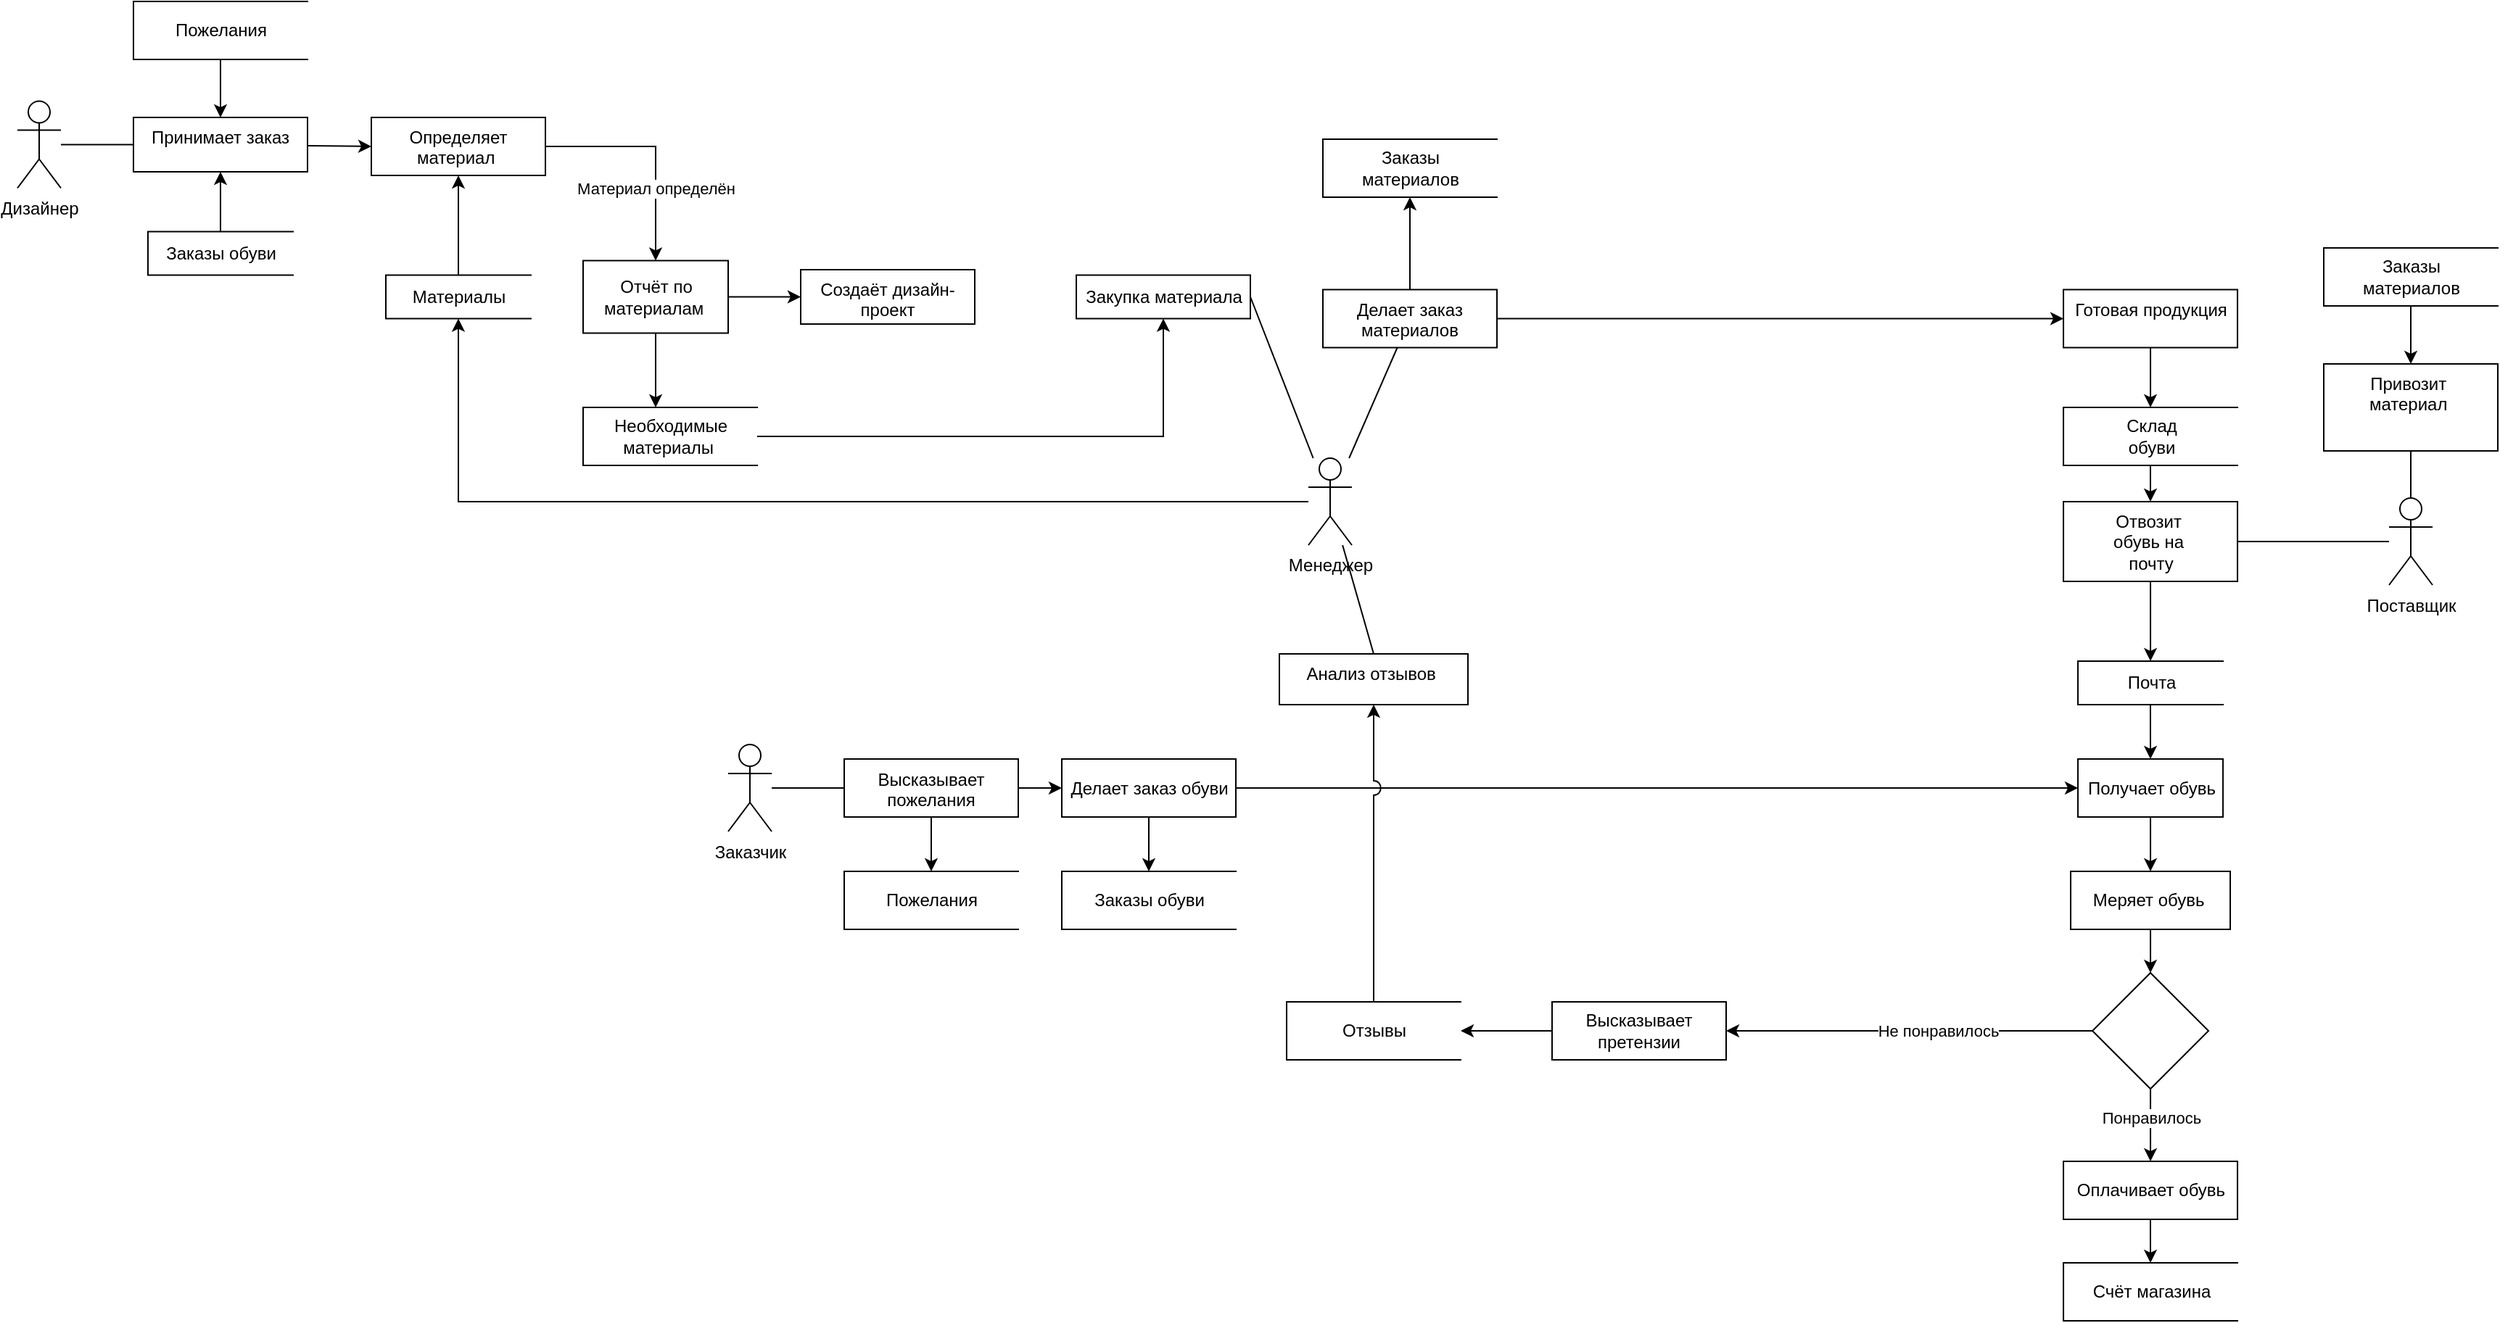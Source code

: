 <mxfile version="15.5.6" type="github">
  <diagram id="mXCVVQWNi-sslRLq3h-p" name="Page-1">
    <mxGraphModel dx="1744" dy="883" grid="1" gridSize="10" guides="1" tooltips="1" connect="1" arrows="1" fold="1" page="1" pageScale="1" pageWidth="827" pageHeight="1169" math="0" shadow="0">
      <root>
        <mxCell id="0" />
        <mxCell id="1" parent="0" />
        <mxCell id="XSY1yeOnRQhpfpJGHAep-28" value="" style="edgeStyle=none;rounded=0;orthogonalLoop=1;jettySize=auto;html=1;endArrow=none;endFill=0;strokeColor=default;" parent="1" source="1pSOw8y4-gbjchUKyuf3-8" target="XSY1yeOnRQhpfpJGHAep-27" edge="1">
          <mxGeometry relative="1" as="geometry" />
        </mxCell>
        <mxCell id="HYLAA1VhH5oQVResvfw8-6" style="edgeStyle=none;rounded=0;orthogonalLoop=1;jettySize=auto;html=1;endArrow=classic;endFill=1;" parent="1" source="1pSOw8y4-gbjchUKyuf3-8" target="XSY1yeOnRQhpfpJGHAep-13" edge="1">
          <mxGeometry relative="1" as="geometry">
            <Array as="points">
              <mxPoint x="154" y="585" />
            </Array>
          </mxGeometry>
        </mxCell>
        <mxCell id="1pSOw8y4-gbjchUKyuf3-8" value="Менеджер" style="shape=umlActor;verticalLabelPosition=bottom;verticalAlign=top;html=1;outlineConnect=0;" parent="1" vertex="1">
          <mxGeometry x="740" y="555" width="30" height="60" as="geometry" />
        </mxCell>
        <mxCell id="XSY1yeOnRQhpfpJGHAep-78" value="" style="edgeStyle=none;rounded=0;orthogonalLoop=1;jettySize=auto;html=1;endArrow=none;endFill=0;strokeColor=#000000;" parent="1" source="1pSOw8y4-gbjchUKyuf3-10" target="XSY1yeOnRQhpfpJGHAep-77" edge="1">
          <mxGeometry relative="1" as="geometry" />
        </mxCell>
        <mxCell id="1pSOw8y4-gbjchUKyuf3-10" value="Заказчик" style="shape=umlActor;verticalLabelPosition=bottom;verticalAlign=top;html=1;outlineConnect=0;" parent="1" vertex="1">
          <mxGeometry x="340" y="752.5" width="30" height="60" as="geometry" />
        </mxCell>
        <mxCell id="DXugvS3O_4wGoF1Q2Cko-7" style="edgeStyle=orthogonalEdgeStyle;rounded=0;orthogonalLoop=1;jettySize=auto;html=1;endArrow=none;endFill=0;" edge="1" parent="1" source="1pSOw8y4-gbjchUKyuf3-11" target="-94WILKV2bw8eyf0Mif1-34">
          <mxGeometry relative="1" as="geometry" />
        </mxCell>
        <mxCell id="DXugvS3O_4wGoF1Q2Cko-9" style="edgeStyle=orthogonalEdgeStyle;rounded=0;orthogonalLoop=1;jettySize=auto;html=1;endArrow=none;endFill=0;" edge="1" parent="1" source="1pSOw8y4-gbjchUKyuf3-11" target="DXugvS3O_4wGoF1Q2Cko-3">
          <mxGeometry relative="1" as="geometry" />
        </mxCell>
        <mxCell id="1pSOw8y4-gbjchUKyuf3-11" value="Поставщик" style="shape=umlActor;verticalLabelPosition=bottom;verticalAlign=top;html=1;outlineConnect=0;" parent="1" vertex="1">
          <mxGeometry x="1485" y="582.5" width="30" height="60" as="geometry" />
        </mxCell>
        <mxCell id="KuPf0-VXv91J2YtnLAzy-14" value="" style="rounded=0;orthogonalLoop=1;jettySize=auto;html=1;labelBorderColor=none;endArrow=none;endFill=0;" parent="1" source="1pSOw8y4-gbjchUKyuf3-13" target="KuPf0-VXv91J2YtnLAzy-13" edge="1">
          <mxGeometry relative="1" as="geometry" />
        </mxCell>
        <mxCell id="1pSOw8y4-gbjchUKyuf3-13" value="Дизайнер" style="shape=umlActor;verticalLabelPosition=bottom;verticalAlign=top;html=1;outlineConnect=0;" parent="1" vertex="1">
          <mxGeometry x="-150" y="308.75" width="30" height="60" as="geometry" />
        </mxCell>
        <mxCell id="-94WILKV2bw8eyf0Mif1-46" style="edgeStyle=orthogonalEdgeStyle;rounded=0;sketch=0;jumpStyle=none;jumpSize=10;orthogonalLoop=1;jettySize=auto;html=1;entryX=0.5;entryY=0;entryDx=0;entryDy=0;shadow=0;labelBorderColor=none;verticalAlign=middle;" parent="1" source="KuPf0-VXv91J2YtnLAzy-1" target="-94WILKV2bw8eyf0Mif1-11" edge="1">
          <mxGeometry relative="1" as="geometry" />
        </mxCell>
        <mxCell id="-94WILKV2bw8eyf0Mif1-48" style="edgeStyle=orthogonalEdgeStyle;rounded=0;sketch=0;jumpStyle=none;jumpSize=10;orthogonalLoop=1;jettySize=auto;html=1;entryX=0;entryY=0.5;entryDx=0;entryDy=0;shadow=0;labelBorderColor=none;verticalAlign=middle;" parent="1" source="KuPf0-VXv91J2YtnLAzy-1" target="XSY1yeOnRQhpfpJGHAep-48" edge="1">
          <mxGeometry relative="1" as="geometry">
            <mxPoint x="845" y="782.5" as="targetPoint" />
          </mxGeometry>
        </mxCell>
        <mxCell id="KuPf0-VXv91J2YtnLAzy-1" value="Делает заказ обуви" style="html=1;dashed=0;whitespace=wrap;" parent="1" vertex="1">
          <mxGeometry x="570" y="762.5" width="120" height="40" as="geometry" />
        </mxCell>
        <mxCell id="KuPf0-VXv91J2YtnLAzy-7" value="Анализ отзывов&amp;nbsp;" style="whiteSpace=wrap;html=1;verticalAlign=top;" parent="1" vertex="1">
          <mxGeometry x="720" y="690" width="130" height="35" as="geometry" />
        </mxCell>
        <mxCell id="KuPf0-VXv91J2YtnLAzy-12" value="" style="endArrow=none;html=1;rounded=0;labelBorderColor=none;exitX=0.5;exitY=0;exitDx=0;exitDy=0;" parent="1" source="KuPf0-VXv91J2YtnLAzy-7" target="1pSOw8y4-gbjchUKyuf3-8" edge="1">
          <mxGeometry width="50" height="50" relative="1" as="geometry">
            <mxPoint x="640" y="813.75" as="sourcePoint" />
            <mxPoint x="690" y="763.75" as="targetPoint" />
          </mxGeometry>
        </mxCell>
        <mxCell id="XSY1yeOnRQhpfpJGHAep-20" style="edgeStyle=none;rounded=0;orthogonalLoop=1;jettySize=auto;html=1;entryX=0;entryY=0.5;entryDx=0;entryDy=0;endArrow=classic;endFill=1;strokeColor=default;" parent="1" source="KuPf0-VXv91J2YtnLAzy-13" target="KuPf0-VXv91J2YtnLAzy-15" edge="1">
          <mxGeometry relative="1" as="geometry" />
        </mxCell>
        <mxCell id="KuPf0-VXv91J2YtnLAzy-13" value="Принимает заказ" style="whiteSpace=wrap;html=1;verticalAlign=top;" parent="1" vertex="1">
          <mxGeometry x="-70" y="320" width="120" height="37.5" as="geometry" />
        </mxCell>
        <mxCell id="KuPf0-VXv91J2YtnLAzy-15" value="Определяет материал&amp;nbsp;" style="whiteSpace=wrap;html=1;verticalAlign=top;" parent="1" vertex="1">
          <mxGeometry x="94" y="320" width="120" height="40" as="geometry" />
        </mxCell>
        <mxCell id="XSY1yeOnRQhpfpJGHAep-9" style="edgeStyle=orthogonalEdgeStyle;rounded=0;orthogonalLoop=1;jettySize=auto;html=1;entryX=0.5;entryY=0;entryDx=0;entryDy=0;exitX=1;exitY=0.5;exitDx=0;exitDy=0;" parent="1" source="KuPf0-VXv91J2YtnLAzy-15" target="XSY1yeOnRQhpfpJGHAep-12" edge="1">
          <mxGeometry relative="1" as="geometry">
            <mxPoint x="280" y="458.75" as="targetPoint" />
            <Array as="points" />
            <mxPoint x="290" y="360" as="sourcePoint" />
          </mxGeometry>
        </mxCell>
        <mxCell id="XSY1yeOnRQhpfpJGHAep-15" value="Материал определён" style="edgeLabel;html=1;align=center;verticalAlign=middle;resizable=0;points=[];" parent="XSY1yeOnRQhpfpJGHAep-9" vertex="1" connectable="0">
          <mxGeometry x="-0.347" relative="1" as="geometry">
            <mxPoint x="25" y="29" as="offset" />
          </mxGeometry>
        </mxCell>
        <mxCell id="HYLAA1VhH5oQVResvfw8-3" style="edgeStyle=none;rounded=0;orthogonalLoop=1;jettySize=auto;html=1;endArrow=classic;endFill=1;" parent="1" source="XSY1yeOnRQhpfpJGHAep-12" edge="1">
          <mxGeometry relative="1" as="geometry">
            <mxPoint x="290" y="520" as="targetPoint" />
          </mxGeometry>
        </mxCell>
        <mxCell id="-94WILKV2bw8eyf0Mif1-20" style="edgeStyle=orthogonalEdgeStyle;rounded=0;sketch=0;jumpStyle=none;jumpSize=10;orthogonalLoop=1;jettySize=auto;html=1;entryX=0;entryY=0.5;entryDx=0;entryDy=0;shadow=0;labelBorderColor=none;verticalAlign=middle;" parent="1" source="XSY1yeOnRQhpfpJGHAep-12" target="-94WILKV2bw8eyf0Mif1-18" edge="1">
          <mxGeometry relative="1" as="geometry" />
        </mxCell>
        <mxCell id="XSY1yeOnRQhpfpJGHAep-12" value="Отчёт по &lt;br&gt;материалам&amp;nbsp;" style="html=1;dashed=0;whitespace=wrap;" parent="1" vertex="1">
          <mxGeometry x="240" y="418.75" width="100" height="50" as="geometry" />
        </mxCell>
        <mxCell id="XSY1yeOnRQhpfpJGHAep-18" style="rounded=0;orthogonalLoop=1;jettySize=auto;html=1;exitX=1;exitY=0.5;exitDx=0;exitDy=0;strokeColor=default;endArrow=none;endFill=0;" parent="1" source="XSY1yeOnRQhpfpJGHAep-16" target="1pSOw8y4-gbjchUKyuf3-8" edge="1">
          <mxGeometry relative="1" as="geometry" />
        </mxCell>
        <mxCell id="XSY1yeOnRQhpfpJGHAep-16" value="Закупка материала" style="html=1;dashed=0;whitespace=wrap;" parent="1" vertex="1">
          <mxGeometry x="580" y="428.75" width="120" height="30" as="geometry" />
        </mxCell>
        <mxCell id="XSY1yeOnRQhpfpJGHAep-17" style="edgeStyle=none;rounded=0;orthogonalLoop=1;jettySize=auto;html=1;exitX=0.5;exitY=1;exitDx=0;exitDy=0;" parent="1" source="XSY1yeOnRQhpfpJGHAep-16" target="XSY1yeOnRQhpfpJGHAep-16" edge="1">
          <mxGeometry relative="1" as="geometry" />
        </mxCell>
        <mxCell id="HYLAA1VhH5oQVResvfw8-1" style="edgeStyle=none;rounded=0;orthogonalLoop=1;jettySize=auto;html=1;endArrow=classic;endFill=1;" parent="1" source="XSY1yeOnRQhpfpJGHAep-13" target="KuPf0-VXv91J2YtnLAzy-15" edge="1">
          <mxGeometry relative="1" as="geometry" />
        </mxCell>
        <mxCell id="XSY1yeOnRQhpfpJGHAep-13" value="Материалы" style="html=1;dashed=0;whitespace=wrap;shape=partialRectangle;right=0;" parent="1" vertex="1">
          <mxGeometry x="104" y="428.75" width="100" height="30" as="geometry" />
        </mxCell>
        <mxCell id="-94WILKV2bw8eyf0Mif1-21" style="edgeStyle=orthogonalEdgeStyle;rounded=0;sketch=0;jumpStyle=none;jumpSize=10;orthogonalLoop=1;jettySize=auto;html=1;shadow=0;labelBorderColor=none;verticalAlign=middle;entryX=0.5;entryY=1;entryDx=0;entryDy=0;" parent="1" source="XSY1yeOnRQhpfpJGHAep-27" target="-94WILKV2bw8eyf0Mif1-22" edge="1">
          <mxGeometry relative="1" as="geometry">
            <mxPoint x="810.0" y="390.0" as="targetPoint" />
          </mxGeometry>
        </mxCell>
        <mxCell id="-94WILKV2bw8eyf0Mif1-25" value="" style="edgeStyle=orthogonalEdgeStyle;rounded=0;sketch=0;jumpStyle=none;jumpSize=10;orthogonalLoop=1;jettySize=auto;html=1;shadow=0;labelBorderColor=none;verticalAlign=middle;" parent="1" source="XSY1yeOnRQhpfpJGHAep-27" target="-94WILKV2bw8eyf0Mif1-24" edge="1">
          <mxGeometry relative="1" as="geometry" />
        </mxCell>
        <mxCell id="XSY1yeOnRQhpfpJGHAep-27" value="Делает заказ материалов" style="whiteSpace=wrap;html=1;verticalAlign=top;" parent="1" vertex="1">
          <mxGeometry x="750" y="438.75" width="120" height="40" as="geometry" />
        </mxCell>
        <mxCell id="XSY1yeOnRQhpfpJGHAep-50" value="" style="edgeStyle=none;rounded=0;orthogonalLoop=1;jettySize=auto;html=1;endArrow=classic;endFill=1;strokeColor=default;" parent="1" source="XSY1yeOnRQhpfpJGHAep-48" target="XSY1yeOnRQhpfpJGHAep-49" edge="1">
          <mxGeometry relative="1" as="geometry" />
        </mxCell>
        <mxCell id="XSY1yeOnRQhpfpJGHAep-48" value="Получает обувь" style="html=1;dashed=0;whitespace=wrap;" parent="1" vertex="1">
          <mxGeometry x="1270.53" y="762.5" width="100" height="40" as="geometry" />
        </mxCell>
        <mxCell id="XSY1yeOnRQhpfpJGHAep-84" value="" style="edgeStyle=none;rounded=0;orthogonalLoop=1;jettySize=auto;html=1;endArrow=classic;endFill=1;strokeColor=#000000;" parent="1" source="XSY1yeOnRQhpfpJGHAep-49" target="XSY1yeOnRQhpfpJGHAep-83" edge="1">
          <mxGeometry relative="1" as="geometry" />
        </mxCell>
        <mxCell id="XSY1yeOnRQhpfpJGHAep-49" value="Меряет обувь&amp;nbsp;" style="whiteSpace=wrap;html=1;dashed=0;" parent="1" vertex="1">
          <mxGeometry x="1265.53" y="840" width="110" height="40" as="geometry" />
        </mxCell>
        <mxCell id="XSY1yeOnRQhpfpJGHAep-81" style="edgeStyle=none;rounded=0;orthogonalLoop=1;jettySize=auto;html=1;exitX=1;exitY=0.5;exitDx=0;exitDy=0;entryX=0;entryY=0.5;entryDx=0;entryDy=0;endArrow=classic;endFill=1;strokeColor=#000000;" parent="1" source="XSY1yeOnRQhpfpJGHAep-77" target="KuPf0-VXv91J2YtnLAzy-1" edge="1">
          <mxGeometry relative="1" as="geometry" />
        </mxCell>
        <mxCell id="zt_BTNwdfIF0JVOwdBa7-2" style="edgeStyle=orthogonalEdgeStyle;rounded=0;orthogonalLoop=1;jettySize=auto;html=1;entryX=0.5;entryY=0;entryDx=0;entryDy=0;" parent="1" source="XSY1yeOnRQhpfpJGHAep-77" target="zt_BTNwdfIF0JVOwdBa7-1" edge="1">
          <mxGeometry relative="1" as="geometry" />
        </mxCell>
        <mxCell id="XSY1yeOnRQhpfpJGHAep-77" value="Высказывает пожелания" style="whiteSpace=wrap;html=1;verticalAlign=top;" parent="1" vertex="1">
          <mxGeometry x="420" y="762.5" width="120" height="40" as="geometry" />
        </mxCell>
        <mxCell id="XSY1yeOnRQhpfpJGHAep-80" style="edgeStyle=none;rounded=0;orthogonalLoop=1;jettySize=auto;html=1;entryX=1;entryY=0.5;entryDx=0;entryDy=0;endArrow=none;endFill=0;strokeColor=#000000;" parent="1" source="XSY1yeOnRQhpfpJGHAep-77" target="XSY1yeOnRQhpfpJGHAep-77" edge="1">
          <mxGeometry relative="1" as="geometry" />
        </mxCell>
        <mxCell id="XSY1yeOnRQhpfpJGHAep-86" value="" style="edgeStyle=none;rounded=0;orthogonalLoop=1;jettySize=auto;html=1;endArrow=classic;endFill=1;strokeColor=#000000;" parent="1" source="XSY1yeOnRQhpfpJGHAep-83" target="XSY1yeOnRQhpfpJGHAep-85" edge="1">
          <mxGeometry relative="1" as="geometry" />
        </mxCell>
        <mxCell id="XSY1yeOnRQhpfpJGHAep-87" value="Понравилось" style="edgeLabel;html=1;align=center;verticalAlign=middle;resizable=0;points=[];" parent="XSY1yeOnRQhpfpJGHAep-86" vertex="1" connectable="0">
          <mxGeometry x="0.4" y="2" relative="1" as="geometry">
            <mxPoint x="-2" y="-15" as="offset" />
          </mxGeometry>
        </mxCell>
        <mxCell id="XSY1yeOnRQhpfpJGHAep-90" value="" style="edgeStyle=none;rounded=0;orthogonalLoop=1;jettySize=auto;html=1;endArrow=classic;endFill=1;strokeColor=#000000;" parent="1" source="XSY1yeOnRQhpfpJGHAep-83" target="XSY1yeOnRQhpfpJGHAep-89" edge="1">
          <mxGeometry relative="1" as="geometry" />
        </mxCell>
        <mxCell id="XSY1yeOnRQhpfpJGHAep-93" value="Не понравилось" style="edgeLabel;html=1;align=center;verticalAlign=middle;resizable=0;points=[];" parent="XSY1yeOnRQhpfpJGHAep-90" vertex="1" connectable="0">
          <mxGeometry x="-0.209" y="2" relative="1" as="geometry">
            <mxPoint x="-7" y="-2" as="offset" />
          </mxGeometry>
        </mxCell>
        <mxCell id="XSY1yeOnRQhpfpJGHAep-83" value="" style="rhombus;whiteSpace=wrap;html=1;dashed=0;" parent="1" vertex="1">
          <mxGeometry x="1280.53" y="910" width="80" height="80" as="geometry" />
        </mxCell>
        <mxCell id="-94WILKV2bw8eyf0Mif1-7" style="edgeStyle=orthogonalEdgeStyle;rounded=0;orthogonalLoop=1;jettySize=auto;html=1;entryX=0.5;entryY=0;entryDx=0;entryDy=0;" parent="1" source="XSY1yeOnRQhpfpJGHAep-85" target="-94WILKV2bw8eyf0Mif1-4" edge="1">
          <mxGeometry relative="1" as="geometry" />
        </mxCell>
        <mxCell id="XSY1yeOnRQhpfpJGHAep-85" value="Оплачивает обувь" style="whiteSpace=wrap;html=1;dashed=0;" parent="1" vertex="1">
          <mxGeometry x="1260.53" y="1040" width="120" height="40" as="geometry" />
        </mxCell>
        <mxCell id="-94WILKV2bw8eyf0Mif1-6" style="edgeStyle=orthogonalEdgeStyle;rounded=0;orthogonalLoop=1;jettySize=auto;html=1;" parent="1" source="XSY1yeOnRQhpfpJGHAep-89" target="-94WILKV2bw8eyf0Mif1-5" edge="1">
          <mxGeometry relative="1" as="geometry" />
        </mxCell>
        <mxCell id="XSY1yeOnRQhpfpJGHAep-89" value="Высказывает&lt;br&gt;претензии" style="whiteSpace=wrap;html=1;dashed=0;" parent="1" vertex="1">
          <mxGeometry x="908" y="930" width="120" height="40" as="geometry" />
        </mxCell>
        <mxCell id="HYLAA1VhH5oQVResvfw8-5" style="edgeStyle=none;rounded=0;orthogonalLoop=1;jettySize=auto;html=1;endArrow=classic;endFill=1;" parent="1" source="HYLAA1VhH5oQVResvfw8-4" target="XSY1yeOnRQhpfpJGHAep-16" edge="1">
          <mxGeometry relative="1" as="geometry">
            <Array as="points">
              <mxPoint x="640" y="540" />
            </Array>
          </mxGeometry>
        </mxCell>
        <mxCell id="HYLAA1VhH5oQVResvfw8-4" value="Необходимые &lt;br&gt;материалы&amp;nbsp;" style="html=1;dashed=0;whitespace=wrap;shape=partialRectangle;right=0;" parent="1" vertex="1">
          <mxGeometry x="240" y="520" width="120" height="40" as="geometry" />
        </mxCell>
        <mxCell id="-94WILKV2bw8eyf0Mif1-4" value="Счёт магазина" style="html=1;dashed=0;whitespace=wrap;shape=partialRectangle;right=0;" parent="1" vertex="1">
          <mxGeometry x="1260.53" y="1110" width="120" height="40" as="geometry" />
        </mxCell>
        <mxCell id="-94WILKV2bw8eyf0Mif1-10" style="edgeStyle=orthogonalEdgeStyle;rounded=0;jumpStyle=arc;orthogonalLoop=1;jettySize=auto;html=1;entryX=0.5;entryY=1;entryDx=0;entryDy=0;labelBorderColor=none;verticalAlign=middle;jumpSize=10;" parent="1" source="-94WILKV2bw8eyf0Mif1-5" target="KuPf0-VXv91J2YtnLAzy-7" edge="1">
          <mxGeometry relative="1" as="geometry" />
        </mxCell>
        <mxCell id="-94WILKV2bw8eyf0Mif1-5" value="Отзывы" style="html=1;dashed=0;whitespace=wrap;shape=partialRectangle;right=0;" parent="1" vertex="1">
          <mxGeometry x="725" y="930" width="120" height="40" as="geometry" />
        </mxCell>
        <mxCell id="-94WILKV2bw8eyf0Mif1-11" value="Заказы обуви" style="html=1;dashed=0;whitespace=wrap;shape=partialRectangle;right=0;" parent="1" vertex="1">
          <mxGeometry x="570" y="840" width="120" height="40" as="geometry" />
        </mxCell>
        <mxCell id="-94WILKV2bw8eyf0Mif1-18" value="Создаёт дизайн-проект" style="whiteSpace=wrap;html=1;verticalAlign=top;" parent="1" vertex="1">
          <mxGeometry x="390" y="425" width="120" height="37.5" as="geometry" />
        </mxCell>
        <mxCell id="-94WILKV2bw8eyf0Mif1-22" value="Заказы &lt;br&gt;материалов" style="html=1;dashed=0;whitespace=wrap;shape=partialRectangle;right=0;" parent="1" vertex="1">
          <mxGeometry x="750" y="335" width="120" height="40" as="geometry" />
        </mxCell>
        <mxCell id="DXugvS3O_4wGoF1Q2Cko-2" style="edgeStyle=orthogonalEdgeStyle;rounded=0;orthogonalLoop=1;jettySize=auto;html=1;" edge="1" parent="1" source="-94WILKV2bw8eyf0Mif1-24" target="-94WILKV2bw8eyf0Mif1-26">
          <mxGeometry relative="1" as="geometry" />
        </mxCell>
        <mxCell id="-94WILKV2bw8eyf0Mif1-24" value="Готовая продукция" style="whiteSpace=wrap;html=1;verticalAlign=top;" parent="1" vertex="1">
          <mxGeometry x="1260.53" y="438.75" width="120" height="40" as="geometry" />
        </mxCell>
        <mxCell id="DXugvS3O_4wGoF1Q2Cko-4" style="edgeStyle=orthogonalEdgeStyle;rounded=0;orthogonalLoop=1;jettySize=auto;html=1;" edge="1" parent="1" source="-94WILKV2bw8eyf0Mif1-26" target="DXugvS3O_4wGoF1Q2Cko-3">
          <mxGeometry relative="1" as="geometry" />
        </mxCell>
        <mxCell id="-94WILKV2bw8eyf0Mif1-26" value="Склад &lt;br&gt;обуви" style="html=1;dashed=0;whitespace=wrap;shape=partialRectangle;right=0;" parent="1" vertex="1">
          <mxGeometry x="1260.53" y="520" width="120" height="40" as="geometry" />
        </mxCell>
        <mxCell id="-94WILKV2bw8eyf0Mif1-29" style="edgeStyle=orthogonalEdgeStyle;rounded=0;sketch=0;jumpStyle=none;jumpSize=10;orthogonalLoop=1;jettySize=auto;html=1;exitX=0.5;exitY=0;exitDx=0;exitDy=0;entryX=0.5;entryY=1;entryDx=0;entryDy=0;shadow=0;labelBorderColor=none;verticalAlign=middle;" parent="1" source="-94WILKV2bw8eyf0Mif1-28" target="KuPf0-VXv91J2YtnLAzy-13" edge="1">
          <mxGeometry relative="1" as="geometry" />
        </mxCell>
        <mxCell id="-94WILKV2bw8eyf0Mif1-28" value="Заказы обуви" style="html=1;dashed=0;whitespace=wrap;shape=partialRectangle;right=0;" parent="1" vertex="1">
          <mxGeometry x="-60" y="398.75" width="100" height="30" as="geometry" />
        </mxCell>
        <mxCell id="-94WILKV2bw8eyf0Mif1-34" value="Привозит&amp;nbsp;&lt;br&gt;материал&amp;nbsp;" style="whiteSpace=wrap;html=1;verticalAlign=top;" parent="1" vertex="1">
          <mxGeometry x="1440" y="490" width="120" height="60" as="geometry" />
        </mxCell>
        <mxCell id="-94WILKV2bw8eyf0Mif1-37" style="edgeStyle=orthogonalEdgeStyle;rounded=0;sketch=0;jumpStyle=none;jumpSize=10;orthogonalLoop=1;jettySize=auto;html=1;entryX=0.5;entryY=0;entryDx=0;entryDy=0;shadow=0;labelBorderColor=none;verticalAlign=middle;" parent="1" source="-94WILKV2bw8eyf0Mif1-36" target="-94WILKV2bw8eyf0Mif1-34" edge="1">
          <mxGeometry relative="1" as="geometry" />
        </mxCell>
        <mxCell id="-94WILKV2bw8eyf0Mif1-36" value="Заказы &lt;br&gt;материалов" style="html=1;dashed=0;whitespace=wrap;shape=partialRectangle;right=0;" parent="1" vertex="1">
          <mxGeometry x="1440" y="410" width="120" height="40" as="geometry" />
        </mxCell>
        <mxCell id="-94WILKV2bw8eyf0Mif1-51" style="edgeStyle=orthogonalEdgeStyle;rounded=0;sketch=0;jumpStyle=none;jumpSize=10;orthogonalLoop=1;jettySize=auto;html=1;entryX=0.5;entryY=0;entryDx=0;entryDy=0;shadow=0;labelBorderColor=none;verticalAlign=middle;" parent="1" source="-94WILKV2bw8eyf0Mif1-49" target="XSY1yeOnRQhpfpJGHAep-48" edge="1">
          <mxGeometry relative="1" as="geometry" />
        </mxCell>
        <mxCell id="-94WILKV2bw8eyf0Mif1-49" value="Почта" style="html=1;dashed=0;whitespace=wrap;shape=partialRectangle;right=0;" parent="1" vertex="1">
          <mxGeometry x="1270.53" y="695" width="100" height="30" as="geometry" />
        </mxCell>
        <mxCell id="zt_BTNwdfIF0JVOwdBa7-1" value="Пожелания" style="html=1;dashed=0;whitespace=wrap;shape=partialRectangle;right=0;" parent="1" vertex="1">
          <mxGeometry x="420" y="840" width="120" height="40" as="geometry" />
        </mxCell>
        <mxCell id="zt_BTNwdfIF0JVOwdBa7-4" style="edgeStyle=orthogonalEdgeStyle;rounded=0;orthogonalLoop=1;jettySize=auto;html=1;entryX=0.5;entryY=0;entryDx=0;entryDy=0;" parent="1" source="zt_BTNwdfIF0JVOwdBa7-3" target="KuPf0-VXv91J2YtnLAzy-13" edge="1">
          <mxGeometry relative="1" as="geometry" />
        </mxCell>
        <mxCell id="zt_BTNwdfIF0JVOwdBa7-3" value="Пожелания" style="html=1;dashed=0;whitespace=wrap;shape=partialRectangle;right=0;" parent="1" vertex="1">
          <mxGeometry x="-70" y="240" width="120" height="40" as="geometry" />
        </mxCell>
        <mxCell id="DXugvS3O_4wGoF1Q2Cko-10" style="edgeStyle=orthogonalEdgeStyle;rounded=0;orthogonalLoop=1;jettySize=auto;html=1;endArrow=classic;endFill=1;" edge="1" parent="1" source="DXugvS3O_4wGoF1Q2Cko-3" target="-94WILKV2bw8eyf0Mif1-49">
          <mxGeometry relative="1" as="geometry" />
        </mxCell>
        <mxCell id="DXugvS3O_4wGoF1Q2Cko-3" value="Отвозит&amp;nbsp;&lt;br&gt;обувь на&amp;nbsp;&lt;br&gt;почту" style="whiteSpace=wrap;html=1;verticalAlign=top;" vertex="1" parent="1">
          <mxGeometry x="1260.53" y="585" width="120" height="55" as="geometry" />
        </mxCell>
      </root>
    </mxGraphModel>
  </diagram>
</mxfile>

